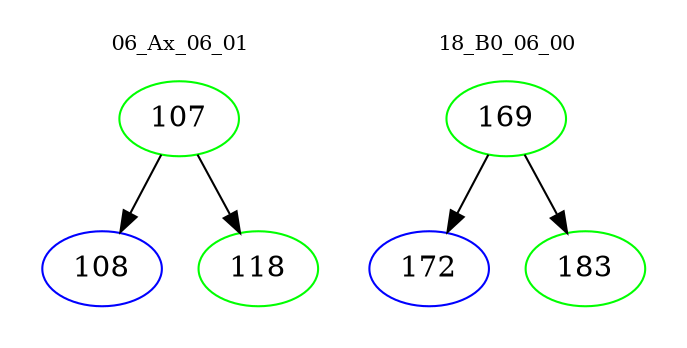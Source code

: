 digraph{
subgraph cluster_0 {
color = white
label = "06_Ax_06_01";
fontsize=10;
T0_107 [label="107", color="green"]
T0_107 -> T0_108 [color="black"]
T0_108 [label="108", color="blue"]
T0_107 -> T0_118 [color="black"]
T0_118 [label="118", color="green"]
}
subgraph cluster_1 {
color = white
label = "18_B0_06_00";
fontsize=10;
T1_169 [label="169", color="green"]
T1_169 -> T1_172 [color="black"]
T1_172 [label="172", color="blue"]
T1_169 -> T1_183 [color="black"]
T1_183 [label="183", color="green"]
}
}
